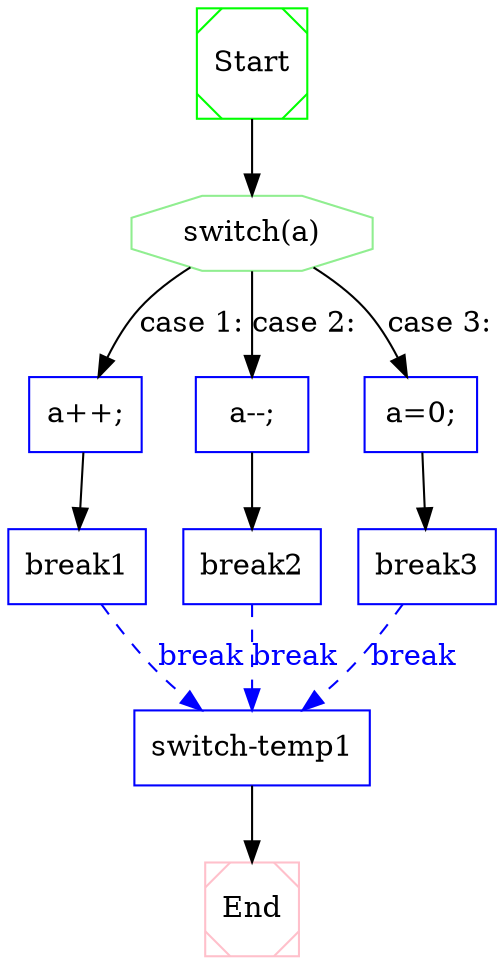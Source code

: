 digraph CFG {
 1  [shape = Msquare, color = green, label = "Start", ]
 2  [shape = octagon, color = lightgreen, label = "switch(a)", ]
 3  [shape = box, color = blue, label = "a++;", ]
 4  [shape = box, color = blue, label = "break1", ]
 5  [shape = box, color = blue, label = "a--;", ]
 6  [shape = box, color = blue, label = "break2", ]
 7  [shape = box, color = blue, label = "a=0;", ]
 8  [shape = box, color = blue, label = "break3", ]
 9  [shape = box, color = blue, label = "switch-temp1", ]
 10  [shape = Msquare, color = pink, label = "End", ]
 1  ->  2  [style = solid, label="", fillcolor = black, color = black, fontcolor = black]

 2  ->  7  [style = solid, label="case 3:", fillcolor = black, color = black, fontcolor = black]
 2  ->  5  [style = solid, label="case 2:", fillcolor = black, color = black, fontcolor = black]
 2  ->  3  [style = solid, label="case 1:", fillcolor = black, color = black, fontcolor = black]

 3  ->  4  [style = solid, label="", fillcolor = black, color = black, fontcolor = black]

 4  ->  9  [style = dashed, label="break", fillcolor = blue, color = blue, fontcolor = blue]

 5  ->  6  [style = solid, label="", fillcolor = black, color = black, fontcolor = black]

 6  ->  9  [style = dashed, label="break", fillcolor = blue, color = blue, fontcolor = blue]

 7  ->  8  [style = solid, label="", fillcolor = black, color = black, fontcolor = black]

 8  ->  9  [style = dashed, label="break", fillcolor = blue, color = blue, fontcolor = blue]

 9  ->  10  [style = solid, label="", fillcolor = black, color = black, fontcolor = black]


}